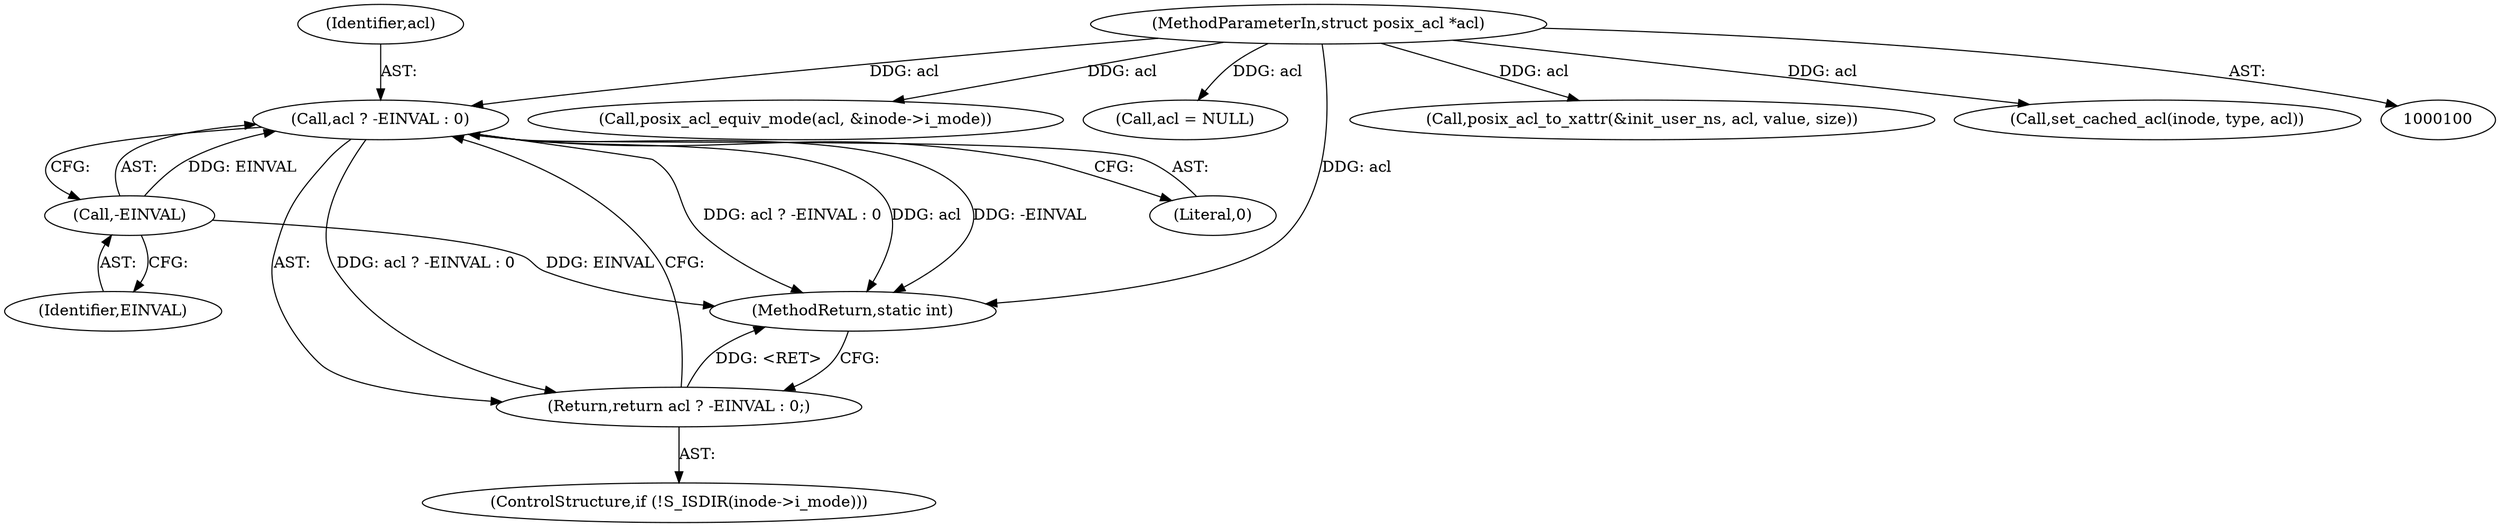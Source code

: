 digraph "0_linux_073931017b49d9458aa351605b43a7e34598caef_0@pointer" {
"1000159" [label="(Call,acl ? -EINVAL : 0)"];
"1000103" [label="(MethodParameterIn,struct posix_acl *acl)"];
"1000161" [label="(Call,-EINVAL)"];
"1000158" [label="(Return,return acl ? -EINVAL : 0;)"];
"1000128" [label="(Call,posix_acl_equiv_mode(acl, &inode->i_mode))"];
"1000144" [label="(Call,acl = NULL)"];
"1000163" [label="(Literal,0)"];
"1000197" [label="(Call,posix_acl_to_xattr(&init_user_ns, acl, value, size))"];
"1000152" [label="(ControlStructure,if (!S_ISDIR(inode->i_mode)))"];
"1000162" [label="(Identifier,EINVAL)"];
"1000161" [label="(Call,-EINVAL)"];
"1000158" [label="(Return,return acl ? -EINVAL : 0;)"];
"1000229" [label="(MethodReturn,static int)"];
"1000159" [label="(Call,acl ? -EINVAL : 0)"];
"1000103" [label="(MethodParameterIn,struct posix_acl *acl)"];
"1000160" [label="(Identifier,acl)"];
"1000223" [label="(Call,set_cached_acl(inode, type, acl))"];
"1000159" -> "1000158"  [label="AST: "];
"1000159" -> "1000161"  [label="CFG: "];
"1000159" -> "1000163"  [label="CFG: "];
"1000160" -> "1000159"  [label="AST: "];
"1000161" -> "1000159"  [label="AST: "];
"1000163" -> "1000159"  [label="AST: "];
"1000158" -> "1000159"  [label="CFG: "];
"1000159" -> "1000229"  [label="DDG: acl ? -EINVAL : 0"];
"1000159" -> "1000229"  [label="DDG: acl"];
"1000159" -> "1000229"  [label="DDG: -EINVAL"];
"1000159" -> "1000158"  [label="DDG: acl ? -EINVAL : 0"];
"1000103" -> "1000159"  [label="DDG: acl"];
"1000161" -> "1000159"  [label="DDG: EINVAL"];
"1000103" -> "1000100"  [label="AST: "];
"1000103" -> "1000229"  [label="DDG: acl"];
"1000103" -> "1000128"  [label="DDG: acl"];
"1000103" -> "1000144"  [label="DDG: acl"];
"1000103" -> "1000197"  [label="DDG: acl"];
"1000103" -> "1000223"  [label="DDG: acl"];
"1000161" -> "1000162"  [label="CFG: "];
"1000162" -> "1000161"  [label="AST: "];
"1000161" -> "1000229"  [label="DDG: EINVAL"];
"1000158" -> "1000152"  [label="AST: "];
"1000229" -> "1000158"  [label="CFG: "];
"1000158" -> "1000229"  [label="DDG: <RET>"];
}
